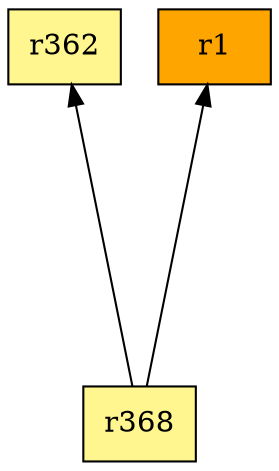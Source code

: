 digraph G {
rankdir=BT;ranksep="2.0";
"r368" [shape=record,fillcolor=khaki1,style=filled,label="{r368}"];
"r362" [shape=record,fillcolor=khaki1,style=filled,label="{r362}"];
"r1" [shape=record,fillcolor=orange,style=filled,label="{r1}"];
"r368" -> "r362"
"r368" -> "r1"
}